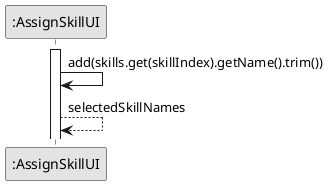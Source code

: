 @startuml
skinparam monochrome true
skinparam packageStyle rectangle
skinparam shadowing false

participant ":AssignSkillUI" as UI
          activate UI
 UI -> UI: add(skills.get(skillIndex).getName().trim())

        UI --> UI: selectedSkillNames



@enduml